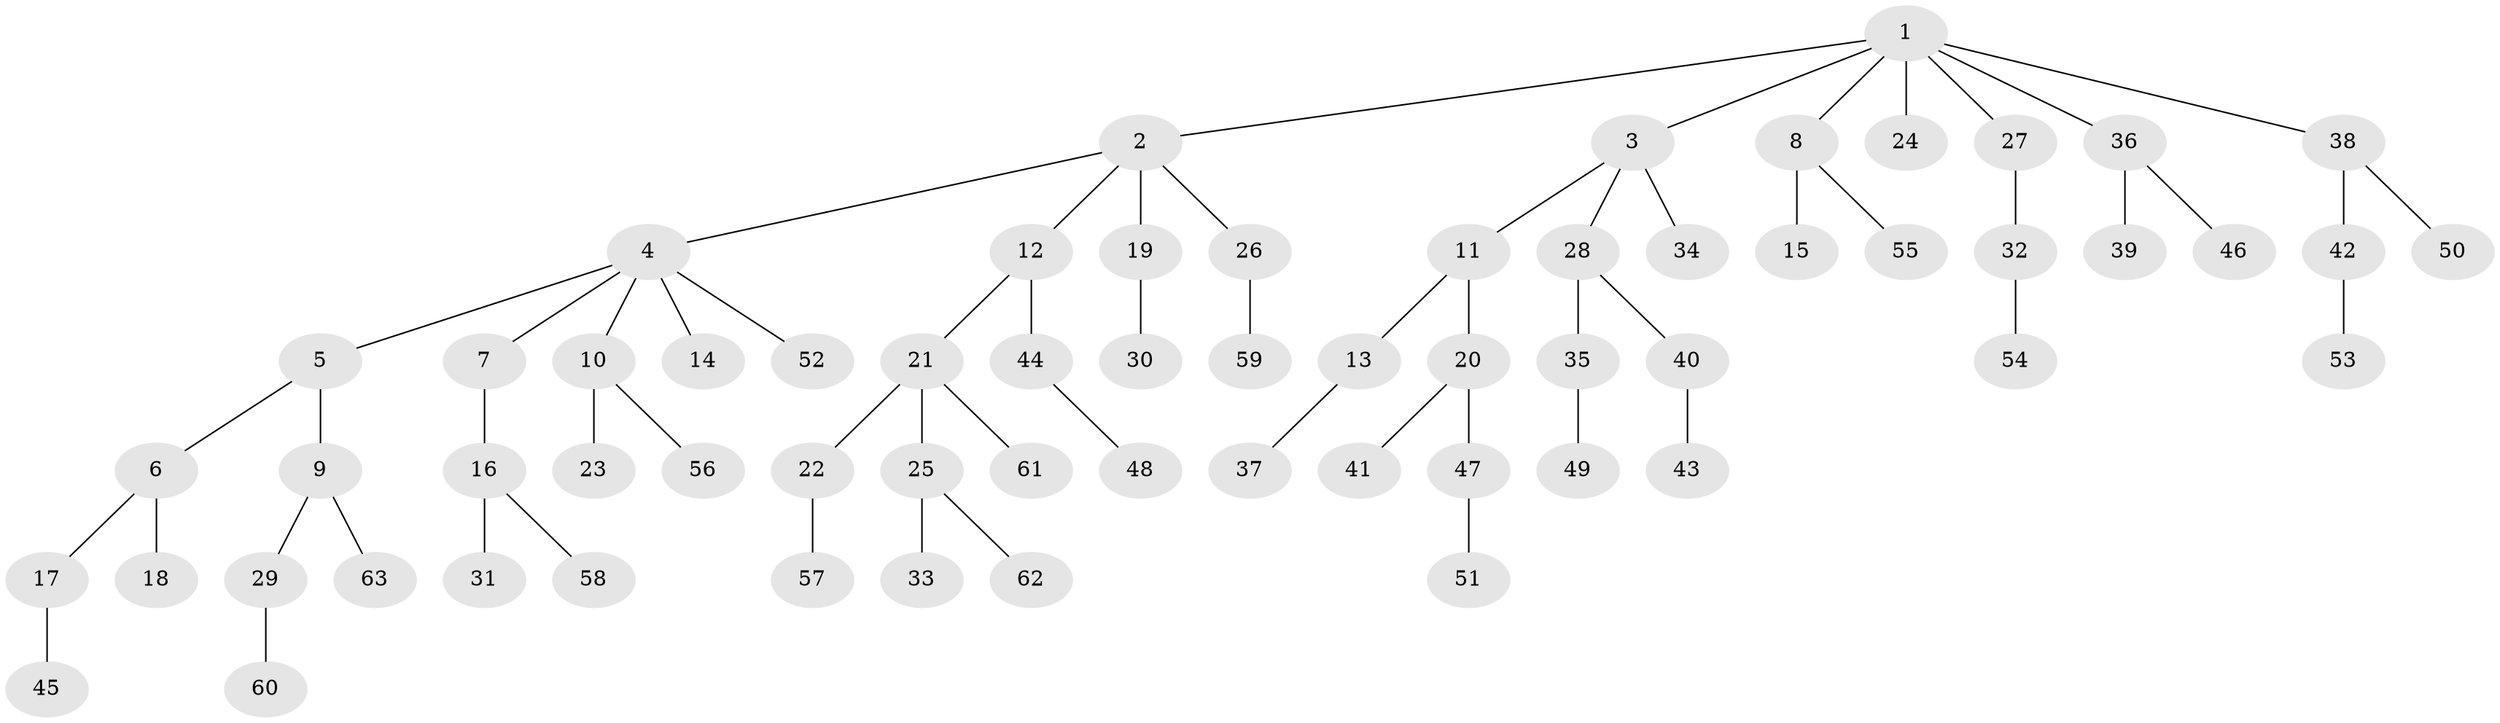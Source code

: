 // coarse degree distribution, {9: 0.023809523809523808, 6: 0.023809523809523808, 7: 0.023809523809523808, 3: 0.16666666666666666, 2: 0.16666666666666666, 1: 0.5952380952380952}
// Generated by graph-tools (version 1.1) at 2025/42/03/06/25 10:42:02]
// undirected, 63 vertices, 62 edges
graph export_dot {
graph [start="1"]
  node [color=gray90,style=filled];
  1;
  2;
  3;
  4;
  5;
  6;
  7;
  8;
  9;
  10;
  11;
  12;
  13;
  14;
  15;
  16;
  17;
  18;
  19;
  20;
  21;
  22;
  23;
  24;
  25;
  26;
  27;
  28;
  29;
  30;
  31;
  32;
  33;
  34;
  35;
  36;
  37;
  38;
  39;
  40;
  41;
  42;
  43;
  44;
  45;
  46;
  47;
  48;
  49;
  50;
  51;
  52;
  53;
  54;
  55;
  56;
  57;
  58;
  59;
  60;
  61;
  62;
  63;
  1 -- 2;
  1 -- 3;
  1 -- 8;
  1 -- 24;
  1 -- 27;
  1 -- 36;
  1 -- 38;
  2 -- 4;
  2 -- 12;
  2 -- 19;
  2 -- 26;
  3 -- 11;
  3 -- 28;
  3 -- 34;
  4 -- 5;
  4 -- 7;
  4 -- 10;
  4 -- 14;
  4 -- 52;
  5 -- 6;
  5 -- 9;
  6 -- 17;
  6 -- 18;
  7 -- 16;
  8 -- 15;
  8 -- 55;
  9 -- 29;
  9 -- 63;
  10 -- 23;
  10 -- 56;
  11 -- 13;
  11 -- 20;
  12 -- 21;
  12 -- 44;
  13 -- 37;
  16 -- 31;
  16 -- 58;
  17 -- 45;
  19 -- 30;
  20 -- 41;
  20 -- 47;
  21 -- 22;
  21 -- 25;
  21 -- 61;
  22 -- 57;
  25 -- 33;
  25 -- 62;
  26 -- 59;
  27 -- 32;
  28 -- 35;
  28 -- 40;
  29 -- 60;
  32 -- 54;
  35 -- 49;
  36 -- 39;
  36 -- 46;
  38 -- 42;
  38 -- 50;
  40 -- 43;
  42 -- 53;
  44 -- 48;
  47 -- 51;
}
